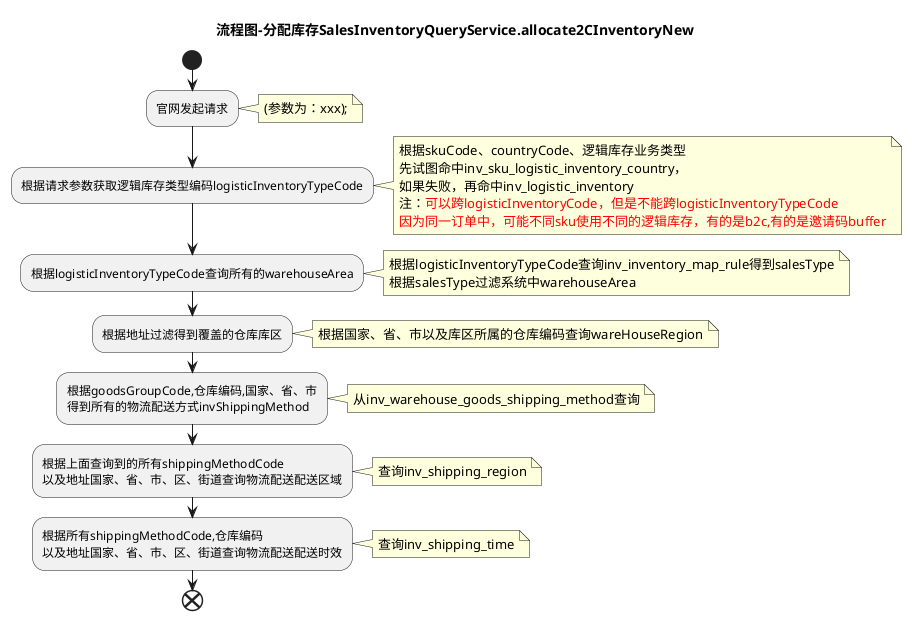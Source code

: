 @startuml
title 流程图-分配库存SalesInventoryQueryService.allocate2CInventoryNew
start
:官网发起请求;
note right
(参数为：xxx);
end note

:根据请求参数获取逻辑库存类型编码logisticInventoryTypeCode;
note right
根据skuCode、countryCode、逻辑库存业务类型
先试图命中inv_sku_logistic_inventory_country，
如果失败，再命中inv_logistic_inventory
注：<font color=red>可以跨logisticInventoryCode，但是不能跨logisticInventoryTypeCode
<font color=red>因为同一订单中，可能不同sku使用不同的逻辑库存，有的是b2c,有的是邀请码buffer</font>
end note

:根据logisticInventoryTypeCode查询所有的warehouseArea;
note right
根据logisticInventoryTypeCode查询inv_inventory_map_rule得到salesType
根据salesType过滤系统中warehouseArea
end note

:根据地址过滤得到覆盖的仓库库区;
note right
根据国家、省、市以及库区所属的仓库编码查询wareHouseRegion
end note

:根据goodsGroupCode,仓库编码,国家、省、市
得到所有的物流配送方式invShippingMethod;
note right
从inv_warehouse_goods_shipping_method查询
end note

:根据上面查询到的所有shippingMethodCode
以及地址国家、省、市、区、街道查询物流配送配送区域;
note right
查询inv_shipping_region
end note

:根据所有shippingMethodCode,仓库编码
以及地址国家、省、市、区、街道查询物流配送配送时效;
note right
查询inv_shipping_time
end note

end
@enduml